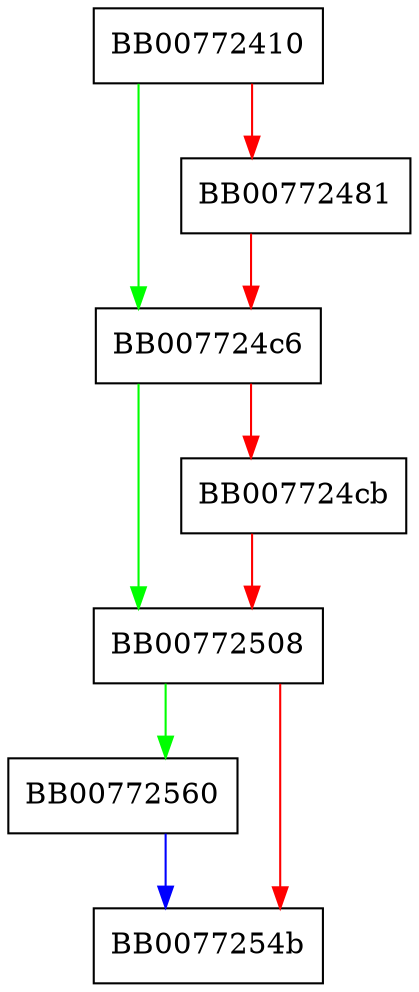 digraph ossl_hpke_kdf_extract {
  node [shape="box"];
  graph [splines=ortho];
  BB00772410 -> BB007724c6 [color="green"];
  BB00772410 -> BB00772481 [color="red"];
  BB00772481 -> BB007724c6 [color="red"];
  BB007724c6 -> BB00772508 [color="green"];
  BB007724c6 -> BB007724cb [color="red"];
  BB007724cb -> BB00772508 [color="red"];
  BB00772508 -> BB00772560 [color="green"];
  BB00772508 -> BB0077254b [color="red"];
  BB00772560 -> BB0077254b [color="blue"];
}